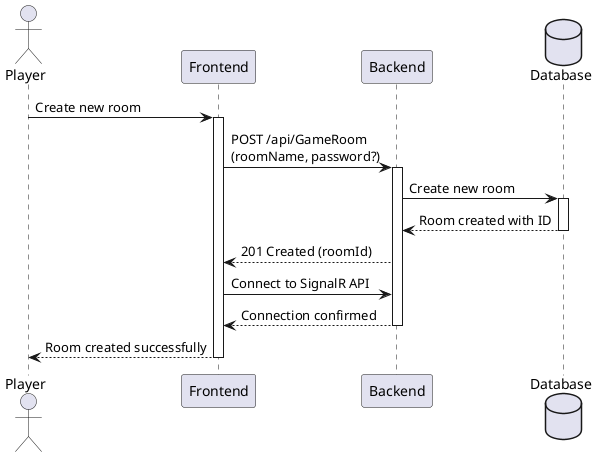 @startuml CreateRoom

actor "Player" as Player
participant "Frontend" as FE
participant "Backend" as API
database "Database" as DB

Player -> FE: Create new room
activate FE
FE -> API: POST /api/GameRoom\n(roomName, password?)
activate API
API -> DB: Create new room
activate DB
DB --> API: Room created with ID
deactivate DB
API --> FE: 201 Created (roomId)
FE -> API: Connect to SignalR API
API --> FE: Connection confirmed
deactivate API
FE --> Player: Room created successfully
deactivate FE

@enduml
